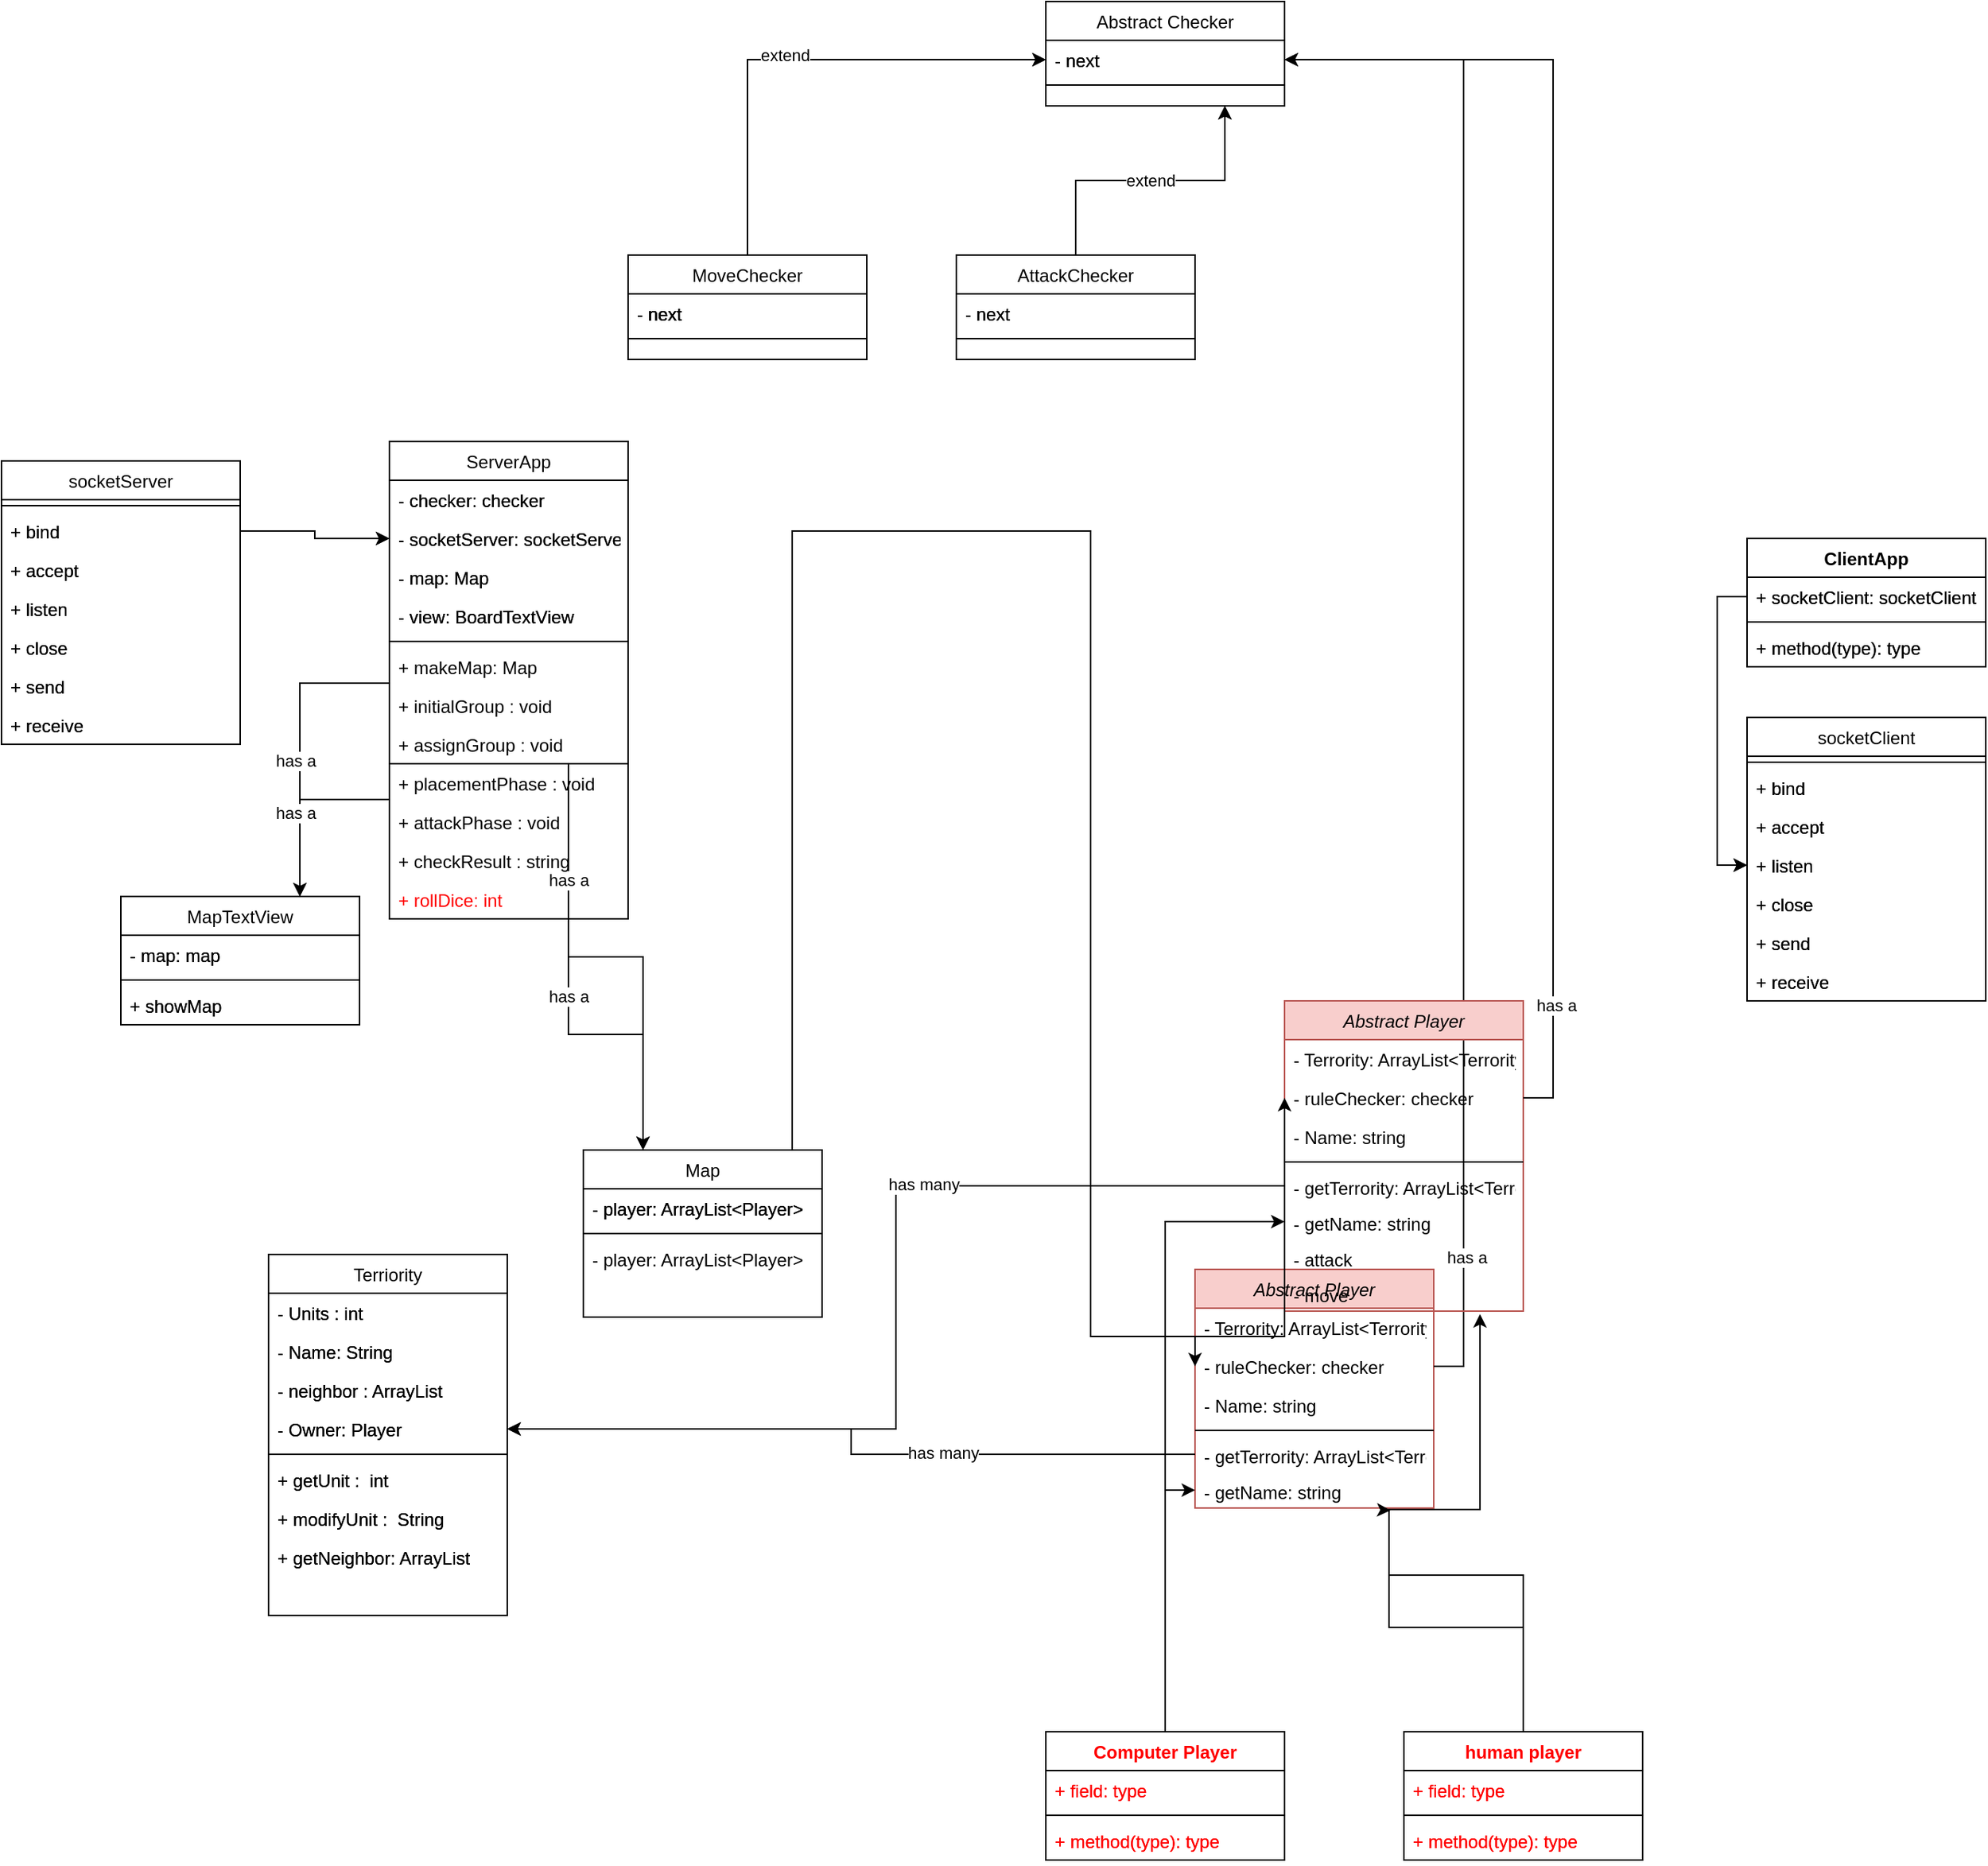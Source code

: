 <mxfile version="16.5.1" type="device"><diagram id="C5RBs43oDa-KdzZeNtuy" name="Page-1"><mxGraphModel dx="946" dy="1763" grid="1" gridSize="10" guides="1" tooltips="1" connect="1" arrows="1" fold="1" page="1" pageScale="1" pageWidth="827" pageHeight="1169" math="0" shadow="0"><root><mxCell id="WIyWlLk6GJQsqaUBKTNV-0"/><mxCell id="WIyWlLk6GJQsqaUBKTNV-1" parent="WIyWlLk6GJQsqaUBKTNV-0"/><mxCell id="zkfFHV4jXpPFQw0GAbJ--0" value="Abstract Player" style="swimlane;fontStyle=2;align=center;verticalAlign=top;childLayout=stackLayout;horizontal=1;startSize=26;horizontalStack=0;resizeParent=1;resizeLast=0;collapsible=1;marginBottom=0;rounded=0;shadow=0;strokeWidth=1;fillColor=#f8cecc;strokeColor=#b85450;" parent="WIyWlLk6GJQsqaUBKTNV-1" vertex="1"><mxGeometry x="850" y="660" width="160" height="160" as="geometry"><mxRectangle x="230" y="140" width="160" height="26" as="alternateBounds"/></mxGeometry></mxCell><mxCell id="7oNWoE2iPdl8zDr7BKCu-17" value="- Terrority: ArrayList&lt;Terrority&gt;" style="text;align=left;verticalAlign=top;spacingLeft=4;spacingRight=4;overflow=hidden;rotatable=0;points=[[0,0.5],[1,0.5]];portConstraint=eastwest;rounded=0;shadow=0;html=0;" parent="zkfFHV4jXpPFQw0GAbJ--0" vertex="1"><mxGeometry y="26" width="160" height="26" as="geometry"/></mxCell><mxCell id="7oNWoE2iPdl8zDr7BKCu-26" value="- ruleChecker: checker" style="text;align=left;verticalAlign=top;spacingLeft=4;spacingRight=4;overflow=hidden;rotatable=0;points=[[0,0.5],[1,0.5]];portConstraint=eastwest;rounded=0;shadow=0;html=0;" parent="zkfFHV4jXpPFQw0GAbJ--0" vertex="1"><mxGeometry y="52" width="160" height="26" as="geometry"/></mxCell><mxCell id="7oNWoE2iPdl8zDr7BKCu-19" value="- Name: string" style="text;align=left;verticalAlign=top;spacingLeft=4;spacingRight=4;overflow=hidden;rotatable=0;points=[[0,0.5],[1,0.5]];portConstraint=eastwest;rounded=0;shadow=0;html=0;" parent="zkfFHV4jXpPFQw0GAbJ--0" vertex="1"><mxGeometry y="78" width="160" height="26" as="geometry"/></mxCell><mxCell id="zkfFHV4jXpPFQw0GAbJ--4" value="" style="line;html=1;strokeWidth=1;align=left;verticalAlign=middle;spacingTop=-1;spacingLeft=3;spacingRight=3;rotatable=0;labelPosition=right;points=[];portConstraint=eastwest;" parent="zkfFHV4jXpPFQw0GAbJ--0" vertex="1"><mxGeometry y="104" width="160" height="8" as="geometry"/></mxCell><mxCell id="7oNWoE2iPdl8zDr7BKCu-18" value="- getTerrority: ArrayList&lt;Terrority&gt;" style="text;align=left;verticalAlign=top;spacingLeft=4;spacingRight=4;overflow=hidden;rotatable=0;points=[[0,0.5],[1,0.5]];portConstraint=eastwest;rounded=0;shadow=0;html=0;" parent="zkfFHV4jXpPFQw0GAbJ--0" vertex="1"><mxGeometry y="112" width="160" height="24" as="geometry"/></mxCell><mxCell id="7oNWoE2iPdl8zDr7BKCu-20" value="- getName: string" style="text;align=left;verticalAlign=top;spacingLeft=4;spacingRight=4;overflow=hidden;rotatable=0;points=[[0,0.5],[1,0.5]];portConstraint=eastwest;rounded=0;shadow=0;html=0;" parent="zkfFHV4jXpPFQw0GAbJ--0" vertex="1"><mxGeometry y="136" width="160" height="24" as="geometry"/></mxCell><mxCell id="zkfFHV4jXpPFQw0GAbJ--6" value="socketServer" style="swimlane;fontStyle=0;align=center;verticalAlign=top;childLayout=stackLayout;horizontal=1;startSize=26;horizontalStack=0;resizeParent=1;resizeLast=0;collapsible=1;marginBottom=0;rounded=0;shadow=0;strokeWidth=1;" parent="WIyWlLk6GJQsqaUBKTNV-1" vertex="1"><mxGeometry x="50" y="118" width="160" height="190" as="geometry"><mxRectangle x="130" y="380" width="160" height="26" as="alternateBounds"/></mxGeometry></mxCell><mxCell id="zkfFHV4jXpPFQw0GAbJ--9" value="" style="line;html=1;strokeWidth=1;align=left;verticalAlign=middle;spacingTop=-1;spacingLeft=3;spacingRight=3;rotatable=0;labelPosition=right;points=[];portConstraint=eastwest;" parent="zkfFHV4jXpPFQw0GAbJ--6" vertex="1"><mxGeometry y="26" width="160" height="8" as="geometry"/></mxCell><mxCell id="7oNWoE2iPdl8zDr7BKCu-49" value="+ bind" style="text;align=left;verticalAlign=top;spacingLeft=4;spacingRight=4;overflow=hidden;rotatable=0;points=[[0,0.5],[1,0.5]];portConstraint=eastwest;rounded=0;shadow=0;html=0;" parent="zkfFHV4jXpPFQw0GAbJ--6" vertex="1"><mxGeometry y="34" width="160" height="26" as="geometry"/></mxCell><mxCell id="7oNWoE2iPdl8zDr7BKCu-50" value="+ accept" style="text;align=left;verticalAlign=top;spacingLeft=4;spacingRight=4;overflow=hidden;rotatable=0;points=[[0,0.5],[1,0.5]];portConstraint=eastwest;rounded=0;shadow=0;html=0;" parent="zkfFHV4jXpPFQw0GAbJ--6" vertex="1"><mxGeometry y="60" width="160" height="26" as="geometry"/></mxCell><mxCell id="7oNWoE2iPdl8zDr7BKCu-51" value="+ listen" style="text;align=left;verticalAlign=top;spacingLeft=4;spacingRight=4;overflow=hidden;rotatable=0;points=[[0,0.5],[1,0.5]];portConstraint=eastwest;rounded=0;shadow=0;html=0;" parent="zkfFHV4jXpPFQw0GAbJ--6" vertex="1"><mxGeometry y="86" width="160" height="26" as="geometry"/></mxCell><mxCell id="7oNWoE2iPdl8zDr7BKCu-52" value="+ close" style="text;align=left;verticalAlign=top;spacingLeft=4;spacingRight=4;overflow=hidden;rotatable=0;points=[[0,0.5],[1,0.5]];portConstraint=eastwest;rounded=0;shadow=0;html=0;" parent="zkfFHV4jXpPFQw0GAbJ--6" vertex="1"><mxGeometry y="112" width="160" height="26" as="geometry"/></mxCell><mxCell id="7oNWoE2iPdl8zDr7BKCu-53" value="+ send" style="text;align=left;verticalAlign=top;spacingLeft=4;spacingRight=4;overflow=hidden;rotatable=0;points=[[0,0.5],[1,0.5]];portConstraint=eastwest;rounded=0;shadow=0;html=0;" parent="zkfFHV4jXpPFQw0GAbJ--6" vertex="1"><mxGeometry y="138" width="160" height="26" as="geometry"/></mxCell><mxCell id="7oNWoE2iPdl8zDr7BKCu-54" value="+ receive" style="text;align=left;verticalAlign=top;spacingLeft=4;spacingRight=4;overflow=hidden;rotatable=0;points=[[0,0.5],[1,0.5]];portConstraint=eastwest;rounded=0;shadow=0;html=0;" parent="zkfFHV4jXpPFQw0GAbJ--6" vertex="1"><mxGeometry y="164" width="160" height="26" as="geometry"/></mxCell><mxCell id="7oNWoE2iPdl8zDr7BKCu-72" style="edgeStyle=orthogonalEdgeStyle;rounded=0;orthogonalLoop=1;jettySize=auto;html=1;exitX=0.75;exitY=1;exitDx=0;exitDy=0;entryX=0.25;entryY=0;entryDx=0;entryDy=0;" parent="WIyWlLk6GJQsqaUBKTNV-1" source="zkfFHV4jXpPFQw0GAbJ--17" target="MY-JdV1De5mLY5fmJLxT-12" edge="1"><mxGeometry relative="1" as="geometry"/></mxCell><mxCell id="7oNWoE2iPdl8zDr7BKCu-80" value="has a" style="edgeLabel;html=1;align=center;verticalAlign=middle;resizable=0;points=[];" parent="7oNWoE2iPdl8zDr7BKCu-72" vertex="1" connectable="0"><mxGeometry x="-0.502" relative="1" as="geometry"><mxPoint y="1" as="offset"/></mxGeometry></mxCell><mxCell id="7oNWoE2iPdl8zDr7BKCu-83" style="edgeStyle=orthogonalEdgeStyle;rounded=0;orthogonalLoop=1;jettySize=auto;html=1;exitX=0;exitY=0.75;exitDx=0;exitDy=0;entryX=0.75;entryY=0;entryDx=0;entryDy=0;" parent="WIyWlLk6GJQsqaUBKTNV-1" source="zkfFHV4jXpPFQw0GAbJ--17" target="MY-JdV1De5mLY5fmJLxT-28" edge="1"><mxGeometry relative="1" as="geometry"/></mxCell><mxCell id="7oNWoE2iPdl8zDr7BKCu-84" value="has a" style="edgeLabel;html=1;align=center;verticalAlign=middle;resizable=0;points=[];" parent="7oNWoE2iPdl8zDr7BKCu-83" vertex="1" connectable="0"><mxGeometry x="0.105" y="-3" relative="1" as="geometry"><mxPoint as="offset"/></mxGeometry></mxCell><mxCell id="zkfFHV4jXpPFQw0GAbJ--17" value="ServerApp" style="swimlane;fontStyle=0;align=center;verticalAlign=top;childLayout=stackLayout;horizontal=1;startSize=26;horizontalStack=0;resizeParent=1;resizeLast=0;collapsible=1;marginBottom=0;rounded=0;shadow=0;strokeWidth=1;" parent="WIyWlLk6GJQsqaUBKTNV-1" vertex="1"><mxGeometry x="310" y="105" width="160" height="216" as="geometry"><mxRectangle x="550" y="140" width="160" height="26" as="alternateBounds"/></mxGeometry></mxCell><mxCell id="7oNWoE2iPdl8zDr7BKCu-21" value="- checker: checker" style="text;align=left;verticalAlign=top;spacingLeft=4;spacingRight=4;overflow=hidden;rotatable=0;points=[[0,0.5],[1,0.5]];portConstraint=eastwest;rounded=0;shadow=0;html=0;" parent="zkfFHV4jXpPFQw0GAbJ--17" vertex="1"><mxGeometry y="26" width="160" height="26" as="geometry"/></mxCell><mxCell id="7oNWoE2iPdl8zDr7BKCu-68" value="- socketServer: socketServer" style="text;align=left;verticalAlign=top;spacingLeft=4;spacingRight=4;overflow=hidden;rotatable=0;points=[[0,0.5],[1,0.5]];portConstraint=eastwest;rounded=0;shadow=0;html=0;" parent="zkfFHV4jXpPFQw0GAbJ--17" vertex="1"><mxGeometry y="52" width="160" height="26" as="geometry"/></mxCell><mxCell id="7oNWoE2iPdl8zDr7BKCu-82" value="- map: Map" style="text;align=left;verticalAlign=top;spacingLeft=4;spacingRight=4;overflow=hidden;rotatable=0;points=[[0,0.5],[1,0.5]];portConstraint=eastwest;rounded=0;shadow=0;html=0;" parent="zkfFHV4jXpPFQw0GAbJ--17" vertex="1"><mxGeometry y="78" width="160" height="26" as="geometry"/></mxCell><mxCell id="7oNWoE2iPdl8zDr7BKCu-55" value="- view: BoardTextView" style="text;align=left;verticalAlign=top;spacingLeft=4;spacingRight=4;overflow=hidden;rotatable=0;points=[[0,0.5],[1,0.5]];portConstraint=eastwest;rounded=0;shadow=0;html=0;" parent="zkfFHV4jXpPFQw0GAbJ--17" vertex="1"><mxGeometry y="104" width="160" height="26" as="geometry"/></mxCell><mxCell id="zkfFHV4jXpPFQw0GAbJ--23" value="" style="line;html=1;strokeWidth=1;align=left;verticalAlign=middle;spacingTop=-1;spacingLeft=3;spacingRight=3;rotatable=0;labelPosition=right;points=[];portConstraint=eastwest;" parent="zkfFHV4jXpPFQw0GAbJ--17" vertex="1"><mxGeometry y="130" width="160" height="8" as="geometry"/></mxCell><mxCell id="MY-JdV1De5mLY5fmJLxT-3" value="Terriority" style="swimlane;fontStyle=0;align=center;verticalAlign=top;childLayout=stackLayout;horizontal=1;startSize=26;horizontalStack=0;resizeParent=1;resizeLast=0;collapsible=1;marginBottom=0;rounded=0;shadow=0;strokeWidth=1;" parent="WIyWlLk6GJQsqaUBKTNV-1" vertex="1"><mxGeometry x="229" y="650" width="160" height="242" as="geometry"><mxRectangle x="130" y="380" width="160" height="26" as="alternateBounds"/></mxGeometry></mxCell><mxCell id="MY-JdV1De5mLY5fmJLxT-4" value="- Units : int" style="text;align=left;verticalAlign=top;spacingLeft=4;spacingRight=4;overflow=hidden;rotatable=0;points=[[0,0.5],[1,0.5]];portConstraint=eastwest;" parent="MY-JdV1De5mLY5fmJLxT-3" vertex="1"><mxGeometry y="26" width="160" height="26" as="geometry"/></mxCell><mxCell id="7oNWoE2iPdl8zDr7BKCu-13" value="- Name: String" style="text;align=left;verticalAlign=top;spacingLeft=4;spacingRight=4;overflow=hidden;rotatable=0;points=[[0,0.5],[1,0.5]];portConstraint=eastwest;rounded=0;shadow=0;html=0;" parent="MY-JdV1De5mLY5fmJLxT-3" vertex="1"><mxGeometry y="52" width="160" height="26" as="geometry"/></mxCell><mxCell id="7oNWoE2iPdl8zDr7BKCu-8" value="- neighbor : ArrayList" style="text;align=left;verticalAlign=top;spacingLeft=4;spacingRight=4;overflow=hidden;rotatable=0;points=[[0,0.5],[1,0.5]];portConstraint=eastwest;rounded=0;shadow=0;html=0;" parent="MY-JdV1De5mLY5fmJLxT-3" vertex="1"><mxGeometry y="78" width="160" height="26" as="geometry"/></mxCell><mxCell id="MY-JdV1De5mLY5fmJLxT-5" value="- Owner: Player" style="text;align=left;verticalAlign=top;spacingLeft=4;spacingRight=4;overflow=hidden;rotatable=0;points=[[0,0.5],[1,0.5]];portConstraint=eastwest;rounded=0;shadow=0;html=0;" parent="MY-JdV1De5mLY5fmJLxT-3" vertex="1"><mxGeometry y="104" width="160" height="26" as="geometry"/></mxCell><mxCell id="MY-JdV1De5mLY5fmJLxT-6" value="" style="line;html=1;strokeWidth=1;align=left;verticalAlign=middle;spacingTop=-1;spacingLeft=3;spacingRight=3;rotatable=0;labelPosition=right;points=[];portConstraint=eastwest;" parent="MY-JdV1De5mLY5fmJLxT-3" vertex="1"><mxGeometry y="130" width="160" height="8" as="geometry"/></mxCell><mxCell id="7oNWoE2iPdl8zDr7BKCu-1" value="+ getUnit :  int" style="text;align=left;verticalAlign=top;spacingLeft=4;spacingRight=4;overflow=hidden;rotatable=0;points=[[0,0.5],[1,0.5]];portConstraint=eastwest;rounded=0;shadow=0;html=0;" parent="MY-JdV1De5mLY5fmJLxT-3" vertex="1"><mxGeometry y="138" width="160" height="26" as="geometry"/></mxCell><mxCell id="7oNWoE2iPdl8zDr7BKCu-2" value="+ modifyUnit :  String" style="text;align=left;verticalAlign=top;spacingLeft=4;spacingRight=4;overflow=hidden;rotatable=0;points=[[0,0.5],[1,0.5]];portConstraint=eastwest;rounded=0;shadow=0;html=0;" parent="MY-JdV1De5mLY5fmJLxT-3" vertex="1"><mxGeometry y="164" width="160" height="26" as="geometry"/></mxCell><mxCell id="7oNWoE2iPdl8zDr7BKCu-10" value="+ getNeighbor: ArrayList" style="text;align=left;verticalAlign=top;spacingLeft=4;spacingRight=4;overflow=hidden;rotatable=0;points=[[0,0.5],[1,0.5]];portConstraint=eastwest;rounded=0;shadow=0;html=0;" parent="MY-JdV1De5mLY5fmJLxT-3" vertex="1"><mxGeometry y="190" width="160" height="26" as="geometry"/></mxCell><mxCell id="7oNWoE2iPdl8zDr7BKCu-73" style="edgeStyle=orthogonalEdgeStyle;rounded=0;orthogonalLoop=1;jettySize=auto;html=1;exitX=0.75;exitY=0;exitDx=0;exitDy=0;entryX=0;entryY=0.5;entryDx=0;entryDy=0;" parent="WIyWlLk6GJQsqaUBKTNV-1" source="MY-JdV1De5mLY5fmJLxT-12" target="7oNWoE2iPdl8zDr7BKCu-26" edge="1"><mxGeometry relative="1" as="geometry"><Array as="points"><mxPoint x="580" y="580"/><mxPoint x="580" y="165"/><mxPoint x="780" y="165"/><mxPoint x="780" y="705"/></Array></mxGeometry></mxCell><mxCell id="MY-JdV1De5mLY5fmJLxT-12" value="Map" style="swimlane;fontStyle=0;align=center;verticalAlign=top;childLayout=stackLayout;horizontal=1;startSize=26;horizontalStack=0;resizeParent=1;resizeLast=0;collapsible=1;marginBottom=0;rounded=0;shadow=0;strokeWidth=1;" parent="WIyWlLk6GJQsqaUBKTNV-1" vertex="1"><mxGeometry x="440" y="580" width="160" height="112" as="geometry"><mxRectangle x="340" y="380" width="170" height="26" as="alternateBounds"/></mxGeometry></mxCell><mxCell id="7oNWoE2iPdl8zDr7BKCu-69" value="- player: ArrayList&lt;Player&gt;" style="text;align=left;verticalAlign=top;spacingLeft=4;spacingRight=4;overflow=hidden;rotatable=0;points=[[0,0.5],[1,0.5]];portConstraint=eastwest;rounded=0;shadow=0;html=0;" parent="MY-JdV1De5mLY5fmJLxT-12" vertex="1"><mxGeometry y="26" width="160" height="26" as="geometry"/></mxCell><mxCell id="MY-JdV1De5mLY5fmJLxT-14" value="" style="line;html=1;strokeWidth=1;align=left;verticalAlign=middle;spacingTop=-1;spacingLeft=3;spacingRight=3;rotatable=0;labelPosition=right;points=[];portConstraint=eastwest;" parent="MY-JdV1De5mLY5fmJLxT-12" vertex="1"><mxGeometry y="52" width="160" height="8" as="geometry"/></mxCell><mxCell id="7oNWoE2iPdl8zDr7BKCu-79" value="- player: ArrayList&lt;Player&gt;" style="text;align=left;verticalAlign=top;spacingLeft=4;spacingRight=4;overflow=hidden;rotatable=0;points=[[0,0.5],[1,0.5]];portConstraint=eastwest;rounded=0;shadow=0;html=0;" parent="MY-JdV1De5mLY5fmJLxT-12" vertex="1"><mxGeometry y="60" width="160" height="26" as="geometry"/></mxCell><mxCell id="MY-JdV1De5mLY5fmJLxT-28" value="MapTextView" style="swimlane;fontStyle=0;align=center;verticalAlign=top;childLayout=stackLayout;horizontal=1;startSize=26;horizontalStack=0;resizeParent=1;resizeLast=0;collapsible=1;marginBottom=0;rounded=0;shadow=0;strokeWidth=1;" parent="WIyWlLk6GJQsqaUBKTNV-1" vertex="1"><mxGeometry x="130" y="410" width="160" height="86" as="geometry"><mxRectangle x="340" y="380" width="170" height="26" as="alternateBounds"/></mxGeometry></mxCell><mxCell id="7oNWoE2iPdl8zDr7BKCu-78" value="- map: map" style="text;align=left;verticalAlign=top;spacingLeft=4;spacingRight=4;overflow=hidden;rotatable=0;points=[[0,0.5],[1,0.5]];portConstraint=eastwest;rounded=0;shadow=0;html=0;" parent="MY-JdV1De5mLY5fmJLxT-28" vertex="1"><mxGeometry y="26" width="160" height="26" as="geometry"/></mxCell><mxCell id="MY-JdV1De5mLY5fmJLxT-30" value="" style="line;html=1;strokeWidth=1;align=left;verticalAlign=middle;spacingTop=-1;spacingLeft=3;spacingRight=3;rotatable=0;labelPosition=right;points=[];portConstraint=eastwest;" parent="MY-JdV1De5mLY5fmJLxT-28" vertex="1"><mxGeometry y="52" width="160" height="8" as="geometry"/></mxCell><mxCell id="7oNWoE2iPdl8zDr7BKCu-85" value="+ showMap" style="text;align=left;verticalAlign=top;spacingLeft=4;spacingRight=4;overflow=hidden;rotatable=0;points=[[0,0.5],[1,0.5]];portConstraint=eastwest;rounded=0;shadow=0;html=0;" parent="MY-JdV1De5mLY5fmJLxT-28" vertex="1"><mxGeometry y="60" width="160" height="26" as="geometry"/></mxCell><mxCell id="7oNWoE2iPdl8zDr7BKCu-43" style="edgeStyle=orthogonalEdgeStyle;rounded=0;orthogonalLoop=1;jettySize=auto;html=1;exitX=0.5;exitY=0;exitDx=0;exitDy=0;entryX=0;entryY=0.5;entryDx=0;entryDy=0;" parent="WIyWlLk6GJQsqaUBKTNV-1" source="7oNWoE2iPdl8zDr7BKCu-22" target="7oNWoE2iPdl8zDr7BKCu-42" edge="1"><mxGeometry relative="1" as="geometry"/></mxCell><mxCell id="7oNWoE2iPdl8zDr7BKCu-44" value="extend" style="edgeLabel;html=1;align=center;verticalAlign=middle;resizable=0;points=[];" parent="7oNWoE2iPdl8zDr7BKCu-43" vertex="1" connectable="0"><mxGeometry x="-0.06" y="3" relative="1" as="geometry"><mxPoint as="offset"/></mxGeometry></mxCell><mxCell id="7oNWoE2iPdl8zDr7BKCu-22" value="MoveChecker" style="swimlane;fontStyle=0;align=center;verticalAlign=top;childLayout=stackLayout;horizontal=1;startSize=26;horizontalStack=0;resizeParent=1;resizeLast=0;collapsible=1;marginBottom=0;rounded=0;shadow=0;strokeWidth=1;" parent="WIyWlLk6GJQsqaUBKTNV-1" vertex="1"><mxGeometry x="470" y="-20" width="160" height="70" as="geometry"><mxRectangle x="340" y="380" width="170" height="26" as="alternateBounds"/></mxGeometry></mxCell><mxCell id="7oNWoE2iPdl8zDr7BKCu-31" value="- next" style="text;align=left;verticalAlign=top;spacingLeft=4;spacingRight=4;overflow=hidden;rotatable=0;points=[[0,0.5],[1,0.5]];portConstraint=eastwest;rounded=0;shadow=0;html=0;" parent="7oNWoE2iPdl8zDr7BKCu-22" vertex="1"><mxGeometry y="26" width="160" height="26" as="geometry"/></mxCell><mxCell id="7oNWoE2iPdl8zDr7BKCu-23" value="" style="line;html=1;strokeWidth=1;align=left;verticalAlign=middle;spacingTop=-1;spacingLeft=3;spacingRight=3;rotatable=0;labelPosition=right;points=[];portConstraint=eastwest;" parent="7oNWoE2iPdl8zDr7BKCu-22" vertex="1"><mxGeometry y="52" width="160" height="8" as="geometry"/></mxCell><mxCell id="7oNWoE2iPdl8zDr7BKCu-45" value="extend" style="edgeStyle=orthogonalEdgeStyle;rounded=0;orthogonalLoop=1;jettySize=auto;html=1;exitX=0.5;exitY=0;exitDx=0;exitDy=0;entryX=0.75;entryY=1;entryDx=0;entryDy=0;" parent="WIyWlLk6GJQsqaUBKTNV-1" source="7oNWoE2iPdl8zDr7BKCu-27" target="7oNWoE2iPdl8zDr7BKCu-38" edge="1"><mxGeometry relative="1" as="geometry"/></mxCell><mxCell id="7oNWoE2iPdl8zDr7BKCu-27" value="AttackChecker" style="swimlane;fontStyle=0;align=center;verticalAlign=top;childLayout=stackLayout;horizontal=1;startSize=26;horizontalStack=0;resizeParent=1;resizeLast=0;collapsible=1;marginBottom=0;rounded=0;shadow=0;strokeWidth=1;" parent="WIyWlLk6GJQsqaUBKTNV-1" vertex="1"><mxGeometry x="690" y="-20" width="160" height="70" as="geometry"><mxRectangle x="340" y="380" width="170" height="26" as="alternateBounds"/></mxGeometry></mxCell><mxCell id="7oNWoE2iPdl8zDr7BKCu-32" value="- next" style="text;align=left;verticalAlign=top;spacingLeft=4;spacingRight=4;overflow=hidden;rotatable=0;points=[[0,0.5],[1,0.5]];portConstraint=eastwest;rounded=0;shadow=0;html=0;" parent="7oNWoE2iPdl8zDr7BKCu-27" vertex="1"><mxGeometry y="26" width="160" height="26" as="geometry"/></mxCell><mxCell id="7oNWoE2iPdl8zDr7BKCu-28" value="" style="line;html=1;strokeWidth=1;align=left;verticalAlign=middle;spacingTop=-1;spacingLeft=3;spacingRight=3;rotatable=0;labelPosition=right;points=[];portConstraint=eastwest;" parent="7oNWoE2iPdl8zDr7BKCu-27" vertex="1"><mxGeometry y="52" width="160" height="8" as="geometry"/></mxCell><mxCell id="7oNWoE2iPdl8zDr7BKCu-33" style="edgeStyle=orthogonalEdgeStyle;rounded=0;orthogonalLoop=1;jettySize=auto;html=1;exitX=1;exitY=0.5;exitDx=0;exitDy=0;entryX=1;entryY=0.5;entryDx=0;entryDy=0;" parent="WIyWlLk6GJQsqaUBKTNV-1" source="7oNWoE2iPdl8zDr7BKCu-26" target="7oNWoE2iPdl8zDr7BKCu-42" edge="1"><mxGeometry relative="1" as="geometry"><mxPoint x="980" y="-160" as="targetPoint"/></mxGeometry></mxCell><mxCell id="7oNWoE2iPdl8zDr7BKCu-46" value="has a" style="edgeLabel;html=1;align=center;verticalAlign=middle;resizable=0;points=[];" parent="7oNWoE2iPdl8zDr7BKCu-33" vertex="1" connectable="0"><mxGeometry x="-0.817" y="-2" relative="1" as="geometry"><mxPoint as="offset"/></mxGeometry></mxCell><mxCell id="7oNWoE2iPdl8zDr7BKCu-38" value="Abstract Checker" style="swimlane;fontStyle=0;align=center;verticalAlign=top;childLayout=stackLayout;horizontal=1;startSize=26;horizontalStack=0;resizeParent=1;resizeLast=0;collapsible=1;marginBottom=0;rounded=0;shadow=0;strokeWidth=1;" parent="WIyWlLk6GJQsqaUBKTNV-1" vertex="1"><mxGeometry x="750" y="-190" width="160" height="70" as="geometry"><mxRectangle x="340" y="380" width="170" height="26" as="alternateBounds"/></mxGeometry></mxCell><mxCell id="7oNWoE2iPdl8zDr7BKCu-42" value="- next" style="text;align=left;verticalAlign=top;spacingLeft=4;spacingRight=4;overflow=hidden;rotatable=0;points=[[0,0.5],[1,0.5]];portConstraint=eastwest;rounded=0;shadow=0;html=0;" parent="7oNWoE2iPdl8zDr7BKCu-38" vertex="1"><mxGeometry y="26" width="160" height="26" as="geometry"/></mxCell><mxCell id="7oNWoE2iPdl8zDr7BKCu-39" value="" style="line;html=1;strokeWidth=1;align=left;verticalAlign=middle;spacingTop=-1;spacingLeft=3;spacingRight=3;rotatable=0;labelPosition=right;points=[];portConstraint=eastwest;" parent="7oNWoE2iPdl8zDr7BKCu-38" vertex="1"><mxGeometry y="52" width="160" height="8" as="geometry"/></mxCell><mxCell id="7oNWoE2iPdl8zDr7BKCu-41" value="- next" style="text;align=left;verticalAlign=top;spacingLeft=4;spacingRight=4;overflow=hidden;rotatable=0;points=[[0,0.5],[1,0.5]];portConstraint=eastwest;rounded=0;shadow=0;html=0;" parent="WIyWlLk6GJQsqaUBKTNV-1" vertex="1"><mxGeometry x="470" y="6" width="160" height="26" as="geometry"/></mxCell><mxCell id="7oNWoE2iPdl8zDr7BKCu-56" value="socketClient" style="swimlane;fontStyle=0;align=center;verticalAlign=top;childLayout=stackLayout;horizontal=1;startSize=26;horizontalStack=0;resizeParent=1;resizeLast=0;collapsible=1;marginBottom=0;rounded=0;shadow=0;strokeWidth=1;" parent="WIyWlLk6GJQsqaUBKTNV-1" vertex="1"><mxGeometry x="1220" y="290" width="160" height="190" as="geometry"><mxRectangle x="130" y="380" width="160" height="26" as="alternateBounds"/></mxGeometry></mxCell><mxCell id="7oNWoE2iPdl8zDr7BKCu-57" value="" style="line;html=1;strokeWidth=1;align=left;verticalAlign=middle;spacingTop=-1;spacingLeft=3;spacingRight=3;rotatable=0;labelPosition=right;points=[];portConstraint=eastwest;" parent="7oNWoE2iPdl8zDr7BKCu-56" vertex="1"><mxGeometry y="26" width="160" height="8" as="geometry"/></mxCell><mxCell id="7oNWoE2iPdl8zDr7BKCu-58" value="+ bind" style="text;align=left;verticalAlign=top;spacingLeft=4;spacingRight=4;overflow=hidden;rotatable=0;points=[[0,0.5],[1,0.5]];portConstraint=eastwest;rounded=0;shadow=0;html=0;" parent="7oNWoE2iPdl8zDr7BKCu-56" vertex="1"><mxGeometry y="34" width="160" height="26" as="geometry"/></mxCell><mxCell id="7oNWoE2iPdl8zDr7BKCu-59" value="+ accept" style="text;align=left;verticalAlign=top;spacingLeft=4;spacingRight=4;overflow=hidden;rotatable=0;points=[[0,0.5],[1,0.5]];portConstraint=eastwest;rounded=0;shadow=0;html=0;" parent="7oNWoE2iPdl8zDr7BKCu-56" vertex="1"><mxGeometry y="60" width="160" height="26" as="geometry"/></mxCell><mxCell id="7oNWoE2iPdl8zDr7BKCu-60" value="+ listen" style="text;align=left;verticalAlign=top;spacingLeft=4;spacingRight=4;overflow=hidden;rotatable=0;points=[[0,0.5],[1,0.5]];portConstraint=eastwest;rounded=0;shadow=0;html=0;" parent="7oNWoE2iPdl8zDr7BKCu-56" vertex="1"><mxGeometry y="86" width="160" height="26" as="geometry"/></mxCell><mxCell id="7oNWoE2iPdl8zDr7BKCu-61" value="+ close" style="text;align=left;verticalAlign=top;spacingLeft=4;spacingRight=4;overflow=hidden;rotatable=0;points=[[0,0.5],[1,0.5]];portConstraint=eastwest;rounded=0;shadow=0;html=0;" parent="7oNWoE2iPdl8zDr7BKCu-56" vertex="1"><mxGeometry y="112" width="160" height="26" as="geometry"/></mxCell><mxCell id="7oNWoE2iPdl8zDr7BKCu-62" value="+ send" style="text;align=left;verticalAlign=top;spacingLeft=4;spacingRight=4;overflow=hidden;rotatable=0;points=[[0,0.5],[1,0.5]];portConstraint=eastwest;rounded=0;shadow=0;html=0;" parent="7oNWoE2iPdl8zDr7BKCu-56" vertex="1"><mxGeometry y="138" width="160" height="26" as="geometry"/></mxCell><mxCell id="7oNWoE2iPdl8zDr7BKCu-63" value="+ receive" style="text;align=left;verticalAlign=top;spacingLeft=4;spacingRight=4;overflow=hidden;rotatable=0;points=[[0,0.5],[1,0.5]];portConstraint=eastwest;rounded=0;shadow=0;html=0;" parent="7oNWoE2iPdl8zDr7BKCu-56" vertex="1"><mxGeometry y="164" width="160" height="26" as="geometry"/></mxCell><mxCell id="7oNWoE2iPdl8zDr7BKCu-64" value="ClientApp" style="swimlane;fontStyle=1;align=center;verticalAlign=top;childLayout=stackLayout;horizontal=1;startSize=26;horizontalStack=0;resizeParent=1;resizeParentMax=0;resizeLast=0;collapsible=1;marginBottom=0;" parent="WIyWlLk6GJQsqaUBKTNV-1" vertex="1"><mxGeometry x="1220" y="170" width="160" height="86" as="geometry"/></mxCell><mxCell id="7oNWoE2iPdl8zDr7BKCu-65" value="+ socketClient: socketClient" style="text;strokeColor=none;fillColor=none;align=left;verticalAlign=top;spacingLeft=4;spacingRight=4;overflow=hidden;rotatable=0;points=[[0,0.5],[1,0.5]];portConstraint=eastwest;" parent="7oNWoE2iPdl8zDr7BKCu-64" vertex="1"><mxGeometry y="26" width="160" height="26" as="geometry"/></mxCell><mxCell id="7oNWoE2iPdl8zDr7BKCu-66" value="" style="line;strokeWidth=1;fillColor=none;align=left;verticalAlign=middle;spacingTop=-1;spacingLeft=3;spacingRight=3;rotatable=0;labelPosition=right;points=[];portConstraint=eastwest;" parent="7oNWoE2iPdl8zDr7BKCu-64" vertex="1"><mxGeometry y="52" width="160" height="8" as="geometry"/></mxCell><mxCell id="7oNWoE2iPdl8zDr7BKCu-67" value="+ method(type): type" style="text;strokeColor=none;fillColor=none;align=left;verticalAlign=top;spacingLeft=4;spacingRight=4;overflow=hidden;rotatable=0;points=[[0,0.5],[1,0.5]];portConstraint=eastwest;" parent="7oNWoE2iPdl8zDr7BKCu-64" vertex="1"><mxGeometry y="60" width="160" height="26" as="geometry"/></mxCell><mxCell id="7oNWoE2iPdl8zDr7BKCu-76" style="edgeStyle=orthogonalEdgeStyle;rounded=0;orthogonalLoop=1;jettySize=auto;html=1;exitX=0;exitY=0.5;exitDx=0;exitDy=0;entryX=0;entryY=0.5;entryDx=0;entryDy=0;" parent="WIyWlLk6GJQsqaUBKTNV-1" source="7oNWoE2iPdl8zDr7BKCu-65" target="7oNWoE2iPdl8zDr7BKCu-60" edge="1"><mxGeometry relative="1" as="geometry"/></mxCell><mxCell id="7oNWoE2iPdl8zDr7BKCu-77" style="edgeStyle=orthogonalEdgeStyle;rounded=0;orthogonalLoop=1;jettySize=auto;html=1;exitX=1;exitY=0.5;exitDx=0;exitDy=0;entryX=0;entryY=0.5;entryDx=0;entryDy=0;" parent="WIyWlLk6GJQsqaUBKTNV-1" source="7oNWoE2iPdl8zDr7BKCu-49" target="7oNWoE2iPdl8zDr7BKCu-68" edge="1"><mxGeometry relative="1" as="geometry"/></mxCell><mxCell id="7oNWoE2iPdl8zDr7BKCu-88" style="edgeStyle=orthogonalEdgeStyle;rounded=0;orthogonalLoop=1;jettySize=auto;html=1;exitX=0;exitY=0.5;exitDx=0;exitDy=0;entryX=1;entryY=0.5;entryDx=0;entryDy=0;" parent="WIyWlLk6GJQsqaUBKTNV-1" source="7oNWoE2iPdl8zDr7BKCu-18" target="MY-JdV1De5mLY5fmJLxT-5" edge="1"><mxGeometry relative="1" as="geometry"/></mxCell><mxCell id="7oNWoE2iPdl8zDr7BKCu-89" value="has many" style="edgeLabel;html=1;align=center;verticalAlign=middle;resizable=0;points=[];" parent="7oNWoE2iPdl8zDr7BKCu-88" vertex="1" connectable="0"><mxGeometry x="-0.288" y="-1" relative="1" as="geometry"><mxPoint x="1" as="offset"/></mxGeometry></mxCell><mxCell id="7oNWoE2iPdl8zDr7BKCu-92" style="edgeStyle=orthogonalEdgeStyle;rounded=0;orthogonalLoop=1;jettySize=auto;html=1;exitX=0.5;exitY=0;exitDx=0;exitDy=0;" parent="WIyWlLk6GJQsqaUBKTNV-1" source="7oNWoE2iPdl8zDr7BKCu-95" target="7oNWoE2iPdl8zDr7BKCu-20" edge="1"><mxGeometry relative="1" as="geometry"><mxPoint x="820" y="910" as="sourcePoint"/></mxGeometry></mxCell><mxCell id="7oNWoE2iPdl8zDr7BKCu-94" style="edgeStyle=orthogonalEdgeStyle;rounded=0;orthogonalLoop=1;jettySize=auto;html=1;entryX=0.819;entryY=1.064;entryDx=0;entryDy=0;entryPerimeter=0;exitX=0.5;exitY=0;exitDx=0;exitDy=0;" parent="WIyWlLk6GJQsqaUBKTNV-1" source="7oNWoE2iPdl8zDr7BKCu-99" target="7oNWoE2iPdl8zDr7BKCu-20" edge="1"><mxGeometry relative="1" as="geometry"><mxPoint x="980" y="910" as="sourcePoint"/><Array as="points"><mxPoint x="1070" y="865"/><mxPoint x="980" y="865"/><mxPoint x="980" y="822"/></Array></mxGeometry></mxCell><mxCell id="7oNWoE2iPdl8zDr7BKCu-95" value="Computer Player" style="swimlane;fontStyle=1;align=center;verticalAlign=top;childLayout=stackLayout;horizontal=1;startSize=26;horizontalStack=0;resizeParent=1;resizeParentMax=0;resizeLast=0;collapsible=1;marginBottom=0;fontColor=#FF0000;" parent="WIyWlLk6GJQsqaUBKTNV-1" vertex="1"><mxGeometry x="750" y="970" width="160" height="86" as="geometry"/></mxCell><mxCell id="7oNWoE2iPdl8zDr7BKCu-96" value="+ field: type" style="text;strokeColor=none;fillColor=none;align=left;verticalAlign=top;spacingLeft=4;spacingRight=4;overflow=hidden;rotatable=0;points=[[0,0.5],[1,0.5]];portConstraint=eastwest;fontColor=#FF0000;" parent="7oNWoE2iPdl8zDr7BKCu-95" vertex="1"><mxGeometry y="26" width="160" height="26" as="geometry"/></mxCell><mxCell id="7oNWoE2iPdl8zDr7BKCu-97" value="" style="line;strokeWidth=1;fillColor=none;align=left;verticalAlign=middle;spacingTop=-1;spacingLeft=3;spacingRight=3;rotatable=0;labelPosition=right;points=[];portConstraint=eastwest;fontColor=#FF0000;" parent="7oNWoE2iPdl8zDr7BKCu-95" vertex="1"><mxGeometry y="52" width="160" height="8" as="geometry"/></mxCell><mxCell id="7oNWoE2iPdl8zDr7BKCu-98" value="+ method(type): type" style="text;strokeColor=none;fillColor=none;align=left;verticalAlign=top;spacingLeft=4;spacingRight=4;overflow=hidden;rotatable=0;points=[[0,0.5],[1,0.5]];portConstraint=eastwest;fontColor=#FF0000;" parent="7oNWoE2iPdl8zDr7BKCu-95" vertex="1"><mxGeometry y="60" width="160" height="26" as="geometry"/></mxCell><mxCell id="7oNWoE2iPdl8zDr7BKCu-99" value="human player" style="swimlane;fontStyle=1;align=center;verticalAlign=top;childLayout=stackLayout;horizontal=1;startSize=26;horizontalStack=0;resizeParent=1;resizeParentMax=0;resizeLast=0;collapsible=1;marginBottom=0;fontColor=#FF0000;" parent="WIyWlLk6GJQsqaUBKTNV-1" vertex="1"><mxGeometry x="990" y="970" width="160" height="86" as="geometry"/></mxCell><mxCell id="7oNWoE2iPdl8zDr7BKCu-100" value="+ field: type" style="text;strokeColor=none;fillColor=none;align=left;verticalAlign=top;spacingLeft=4;spacingRight=4;overflow=hidden;rotatable=0;points=[[0,0.5],[1,0.5]];portConstraint=eastwest;fontColor=#FF0000;" parent="7oNWoE2iPdl8zDr7BKCu-99" vertex="1"><mxGeometry y="26" width="160" height="26" as="geometry"/></mxCell><mxCell id="7oNWoE2iPdl8zDr7BKCu-101" value="" style="line;strokeWidth=1;fillColor=none;align=left;verticalAlign=middle;spacingTop=-1;spacingLeft=3;spacingRight=3;rotatable=0;labelPosition=right;points=[];portConstraint=eastwest;fontColor=#FF0000;" parent="7oNWoE2iPdl8zDr7BKCu-99" vertex="1"><mxGeometry y="52" width="160" height="8" as="geometry"/></mxCell><mxCell id="7oNWoE2iPdl8zDr7BKCu-102" value="+ method(type): type" style="text;strokeColor=none;fillColor=none;align=left;verticalAlign=top;spacingLeft=4;spacingRight=4;overflow=hidden;rotatable=0;points=[[0,0.5],[1,0.5]];portConstraint=eastwest;fontColor=#FF0000;" parent="7oNWoE2iPdl8zDr7BKCu-99" vertex="1"><mxGeometry y="60" width="160" height="26" as="geometry"/></mxCell><mxCell id="ShROyWiXK_bQZnBreO7x-0" value="Abstract Player" style="swimlane;fontStyle=2;align=center;verticalAlign=top;childLayout=stackLayout;horizontal=1;startSize=26;horizontalStack=0;resizeParent=1;resizeLast=0;collapsible=1;marginBottom=0;rounded=0;shadow=0;strokeWidth=1;fillColor=#f8cecc;strokeColor=#b85450;" vertex="1" parent="WIyWlLk6GJQsqaUBKTNV-1"><mxGeometry x="910" y="480" width="160" height="208" as="geometry"><mxRectangle x="230" y="140" width="160" height="26" as="alternateBounds"/></mxGeometry></mxCell><mxCell id="ShROyWiXK_bQZnBreO7x-1" value="- Terrority: ArrayList&lt;Terrority&gt;" style="text;align=left;verticalAlign=top;spacingLeft=4;spacingRight=4;overflow=hidden;rotatable=0;points=[[0,0.5],[1,0.5]];portConstraint=eastwest;rounded=0;shadow=0;html=0;" vertex="1" parent="ShROyWiXK_bQZnBreO7x-0"><mxGeometry y="26" width="160" height="26" as="geometry"/></mxCell><mxCell id="ShROyWiXK_bQZnBreO7x-2" value="- ruleChecker: checker" style="text;align=left;verticalAlign=top;spacingLeft=4;spacingRight=4;overflow=hidden;rotatable=0;points=[[0,0.5],[1,0.5]];portConstraint=eastwest;rounded=0;shadow=0;html=0;" vertex="1" parent="ShROyWiXK_bQZnBreO7x-0"><mxGeometry y="52" width="160" height="26" as="geometry"/></mxCell><mxCell id="ShROyWiXK_bQZnBreO7x-3" value="- Name: string" style="text;align=left;verticalAlign=top;spacingLeft=4;spacingRight=4;overflow=hidden;rotatable=0;points=[[0,0.5],[1,0.5]];portConstraint=eastwest;rounded=0;shadow=0;html=0;" vertex="1" parent="ShROyWiXK_bQZnBreO7x-0"><mxGeometry y="78" width="160" height="26" as="geometry"/></mxCell><mxCell id="ShROyWiXK_bQZnBreO7x-4" value="" style="line;html=1;strokeWidth=1;align=left;verticalAlign=middle;spacingTop=-1;spacingLeft=3;spacingRight=3;rotatable=0;labelPosition=right;points=[];portConstraint=eastwest;" vertex="1" parent="ShROyWiXK_bQZnBreO7x-0"><mxGeometry y="104" width="160" height="8" as="geometry"/></mxCell><mxCell id="ShROyWiXK_bQZnBreO7x-5" value="- getTerrority: ArrayList&lt;Terrority&gt;" style="text;align=left;verticalAlign=top;spacingLeft=4;spacingRight=4;overflow=hidden;rotatable=0;points=[[0,0.5],[1,0.5]];portConstraint=eastwest;rounded=0;shadow=0;html=0;" vertex="1" parent="ShROyWiXK_bQZnBreO7x-0"><mxGeometry y="112" width="160" height="24" as="geometry"/></mxCell><mxCell id="ShROyWiXK_bQZnBreO7x-6" value="- getName: string" style="text;align=left;verticalAlign=top;spacingLeft=4;spacingRight=4;overflow=hidden;rotatable=0;points=[[0,0.5],[1,0.5]];portConstraint=eastwest;rounded=0;shadow=0;html=0;" vertex="1" parent="ShROyWiXK_bQZnBreO7x-0"><mxGeometry y="136" width="160" height="24" as="geometry"/></mxCell><mxCell id="ShROyWiXK_bQZnBreO7x-7" value="- attack" style="text;align=left;verticalAlign=top;spacingLeft=4;spacingRight=4;overflow=hidden;rotatable=0;points=[[0,0.5],[1,0.5]];portConstraint=eastwest;rounded=0;shadow=0;html=0;" vertex="1" parent="ShROyWiXK_bQZnBreO7x-0"><mxGeometry y="160" width="160" height="24" as="geometry"/></mxCell><mxCell id="ShROyWiXK_bQZnBreO7x-8" value="- move" style="text;align=left;verticalAlign=top;spacingLeft=4;spacingRight=4;overflow=hidden;rotatable=0;points=[[0,0.5],[1,0.5]];portConstraint=eastwest;rounded=0;shadow=0;html=0;" vertex="1" parent="ShROyWiXK_bQZnBreO7x-0"><mxGeometry y="184" width="160" height="24" as="geometry"/></mxCell><mxCell id="ShROyWiXK_bQZnBreO7x-9" value="socketServer" style="swimlane;fontStyle=0;align=center;verticalAlign=top;childLayout=stackLayout;horizontal=1;startSize=26;horizontalStack=0;resizeParent=1;resizeLast=0;collapsible=1;marginBottom=0;rounded=0;shadow=0;strokeWidth=1;" vertex="1" parent="WIyWlLk6GJQsqaUBKTNV-1"><mxGeometry x="50" y="118" width="160" height="190" as="geometry"><mxRectangle x="130" y="380" width="160" height="26" as="alternateBounds"/></mxGeometry></mxCell><mxCell id="ShROyWiXK_bQZnBreO7x-10" value="" style="line;html=1;strokeWidth=1;align=left;verticalAlign=middle;spacingTop=-1;spacingLeft=3;spacingRight=3;rotatable=0;labelPosition=right;points=[];portConstraint=eastwest;" vertex="1" parent="ShROyWiXK_bQZnBreO7x-9"><mxGeometry y="26" width="160" height="8" as="geometry"/></mxCell><mxCell id="ShROyWiXK_bQZnBreO7x-11" value="+ bind" style="text;align=left;verticalAlign=top;spacingLeft=4;spacingRight=4;overflow=hidden;rotatable=0;points=[[0,0.5],[1,0.5]];portConstraint=eastwest;rounded=0;shadow=0;html=0;" vertex="1" parent="ShROyWiXK_bQZnBreO7x-9"><mxGeometry y="34" width="160" height="26" as="geometry"/></mxCell><mxCell id="ShROyWiXK_bQZnBreO7x-12" value="+ accept" style="text;align=left;verticalAlign=top;spacingLeft=4;spacingRight=4;overflow=hidden;rotatable=0;points=[[0,0.5],[1,0.5]];portConstraint=eastwest;rounded=0;shadow=0;html=0;" vertex="1" parent="ShROyWiXK_bQZnBreO7x-9"><mxGeometry y="60" width="160" height="26" as="geometry"/></mxCell><mxCell id="ShROyWiXK_bQZnBreO7x-13" value="+ listen" style="text;align=left;verticalAlign=top;spacingLeft=4;spacingRight=4;overflow=hidden;rotatable=0;points=[[0,0.5],[1,0.5]];portConstraint=eastwest;rounded=0;shadow=0;html=0;" vertex="1" parent="ShROyWiXK_bQZnBreO7x-9"><mxGeometry y="86" width="160" height="26" as="geometry"/></mxCell><mxCell id="ShROyWiXK_bQZnBreO7x-14" value="+ close" style="text;align=left;verticalAlign=top;spacingLeft=4;spacingRight=4;overflow=hidden;rotatable=0;points=[[0,0.5],[1,0.5]];portConstraint=eastwest;rounded=0;shadow=0;html=0;" vertex="1" parent="ShROyWiXK_bQZnBreO7x-9"><mxGeometry y="112" width="160" height="26" as="geometry"/></mxCell><mxCell id="ShROyWiXK_bQZnBreO7x-15" value="+ send" style="text;align=left;verticalAlign=top;spacingLeft=4;spacingRight=4;overflow=hidden;rotatable=0;points=[[0,0.5],[1,0.5]];portConstraint=eastwest;rounded=0;shadow=0;html=0;" vertex="1" parent="ShROyWiXK_bQZnBreO7x-9"><mxGeometry y="138" width="160" height="26" as="geometry"/></mxCell><mxCell id="ShROyWiXK_bQZnBreO7x-16" value="+ receive" style="text;align=left;verticalAlign=top;spacingLeft=4;spacingRight=4;overflow=hidden;rotatable=0;points=[[0,0.5],[1,0.5]];portConstraint=eastwest;rounded=0;shadow=0;html=0;" vertex="1" parent="ShROyWiXK_bQZnBreO7x-9"><mxGeometry y="164" width="160" height="26" as="geometry"/></mxCell><mxCell id="ShROyWiXK_bQZnBreO7x-17" style="edgeStyle=orthogonalEdgeStyle;rounded=0;orthogonalLoop=1;jettySize=auto;html=1;exitX=0.75;exitY=1;exitDx=0;exitDy=0;entryX=0.25;entryY=0;entryDx=0;entryDy=0;" edge="1" parent="WIyWlLk6GJQsqaUBKTNV-1" source="ShROyWiXK_bQZnBreO7x-21" target="ShROyWiXK_bQZnBreO7x-44"><mxGeometry relative="1" as="geometry"/></mxCell><mxCell id="ShROyWiXK_bQZnBreO7x-18" value="has a" style="edgeLabel;html=1;align=center;verticalAlign=middle;resizable=0;points=[];" vertex="1" connectable="0" parent="ShROyWiXK_bQZnBreO7x-17"><mxGeometry x="-0.502" relative="1" as="geometry"><mxPoint y="1" as="offset"/></mxGeometry></mxCell><mxCell id="ShROyWiXK_bQZnBreO7x-19" style="edgeStyle=orthogonalEdgeStyle;rounded=0;orthogonalLoop=1;jettySize=auto;html=1;exitX=0;exitY=0.75;exitDx=0;exitDy=0;entryX=0.75;entryY=0;entryDx=0;entryDy=0;" edge="1" parent="WIyWlLk6GJQsqaUBKTNV-1" source="ShROyWiXK_bQZnBreO7x-21" target="ShROyWiXK_bQZnBreO7x-47"><mxGeometry relative="1" as="geometry"/></mxCell><mxCell id="ShROyWiXK_bQZnBreO7x-20" value="has a" style="edgeLabel;html=1;align=center;verticalAlign=middle;resizable=0;points=[];" vertex="1" connectable="0" parent="ShROyWiXK_bQZnBreO7x-19"><mxGeometry x="0.105" y="-3" relative="1" as="geometry"><mxPoint as="offset"/></mxGeometry></mxCell><mxCell id="ShROyWiXK_bQZnBreO7x-21" value="ServerApp" style="swimlane;fontStyle=0;align=center;verticalAlign=top;childLayout=stackLayout;horizontal=1;startSize=26;horizontalStack=0;resizeParent=1;resizeLast=0;collapsible=1;marginBottom=0;rounded=0;shadow=0;strokeWidth=1;" vertex="1" parent="WIyWlLk6GJQsqaUBKTNV-1"><mxGeometry x="310" y="105" width="160" height="320" as="geometry"><mxRectangle x="550" y="140" width="160" height="26" as="alternateBounds"/></mxGeometry></mxCell><mxCell id="ShROyWiXK_bQZnBreO7x-22" value="- checker: checker" style="text;align=left;verticalAlign=top;spacingLeft=4;spacingRight=4;overflow=hidden;rotatable=0;points=[[0,0.5],[1,0.5]];portConstraint=eastwest;rounded=0;shadow=0;html=0;" vertex="1" parent="ShROyWiXK_bQZnBreO7x-21"><mxGeometry y="26" width="160" height="26" as="geometry"/></mxCell><mxCell id="ShROyWiXK_bQZnBreO7x-23" value="- socketServer: socketServer" style="text;align=left;verticalAlign=top;spacingLeft=4;spacingRight=4;overflow=hidden;rotatable=0;points=[[0,0.5],[1,0.5]];portConstraint=eastwest;rounded=0;shadow=0;html=0;" vertex="1" parent="ShROyWiXK_bQZnBreO7x-21"><mxGeometry y="52" width="160" height="26" as="geometry"/></mxCell><mxCell id="ShROyWiXK_bQZnBreO7x-24" value="- map: Map" style="text;align=left;verticalAlign=top;spacingLeft=4;spacingRight=4;overflow=hidden;rotatable=0;points=[[0,0.5],[1,0.5]];portConstraint=eastwest;rounded=0;shadow=0;html=0;" vertex="1" parent="ShROyWiXK_bQZnBreO7x-21"><mxGeometry y="78" width="160" height="26" as="geometry"/></mxCell><mxCell id="ShROyWiXK_bQZnBreO7x-25" value="- view: BoardTextView" style="text;align=left;verticalAlign=top;spacingLeft=4;spacingRight=4;overflow=hidden;rotatable=0;points=[[0,0.5],[1,0.5]];portConstraint=eastwest;rounded=0;shadow=0;html=0;" vertex="1" parent="ShROyWiXK_bQZnBreO7x-21"><mxGeometry y="104" width="160" height="26" as="geometry"/></mxCell><mxCell id="ShROyWiXK_bQZnBreO7x-26" value="" style="line;html=1;strokeWidth=1;align=left;verticalAlign=middle;spacingTop=-1;spacingLeft=3;spacingRight=3;rotatable=0;labelPosition=right;points=[];portConstraint=eastwest;" vertex="1" parent="ShROyWiXK_bQZnBreO7x-21"><mxGeometry y="130" width="160" height="8" as="geometry"/></mxCell><mxCell id="ShROyWiXK_bQZnBreO7x-27" value="+ makeMap: Map" style="text;align=left;verticalAlign=top;spacingLeft=4;spacingRight=4;overflow=hidden;rotatable=0;points=[[0,0.5],[1,0.5]];portConstraint=eastwest;rounded=0;shadow=0;html=0;" vertex="1" parent="ShROyWiXK_bQZnBreO7x-21"><mxGeometry y="138" width="160" height="26" as="geometry"/></mxCell><mxCell id="ShROyWiXK_bQZnBreO7x-28" value="+ initialGroup : void" style="text;align=left;verticalAlign=top;spacingLeft=4;spacingRight=4;overflow=hidden;rotatable=0;points=[[0,0.5],[1,0.5]];portConstraint=eastwest;rounded=0;shadow=0;html=0;" vertex="1" parent="ShROyWiXK_bQZnBreO7x-21"><mxGeometry y="164" width="160" height="26" as="geometry"/></mxCell><mxCell id="ShROyWiXK_bQZnBreO7x-29" value="+ assignGroup : void" style="text;align=left;verticalAlign=top;spacingLeft=4;spacingRight=4;overflow=hidden;rotatable=0;points=[[0,0.5],[1,0.5]];portConstraint=eastwest;rounded=0;shadow=0;html=0;" vertex="1" parent="ShROyWiXK_bQZnBreO7x-21"><mxGeometry y="190" width="160" height="26" as="geometry"/></mxCell><mxCell id="ShROyWiXK_bQZnBreO7x-30" value="+ placementPhase : void" style="text;align=left;verticalAlign=top;spacingLeft=4;spacingRight=4;overflow=hidden;rotatable=0;points=[[0,0.5],[1,0.5]];portConstraint=eastwest;rounded=0;shadow=0;html=0;" vertex="1" parent="ShROyWiXK_bQZnBreO7x-21"><mxGeometry y="216" width="160" height="26" as="geometry"/></mxCell><mxCell id="ShROyWiXK_bQZnBreO7x-31" value="+ attackPhase : void" style="text;align=left;verticalAlign=top;spacingLeft=4;spacingRight=4;overflow=hidden;rotatable=0;points=[[0,0.5],[1,0.5]];portConstraint=eastwest;rounded=0;shadow=0;html=0;" vertex="1" parent="ShROyWiXK_bQZnBreO7x-21"><mxGeometry y="242" width="160" height="26" as="geometry"/></mxCell><mxCell id="ShROyWiXK_bQZnBreO7x-32" value="+ checkResult : string" style="text;align=left;verticalAlign=top;spacingLeft=4;spacingRight=4;overflow=hidden;rotatable=0;points=[[0,0.5],[1,0.5]];portConstraint=eastwest;rounded=0;shadow=0;html=0;" vertex="1" parent="ShROyWiXK_bQZnBreO7x-21"><mxGeometry y="268" width="160" height="26" as="geometry"/></mxCell><mxCell id="ShROyWiXK_bQZnBreO7x-33" value="+ rollDice: int" style="text;align=left;verticalAlign=top;spacingLeft=4;spacingRight=4;overflow=hidden;rotatable=0;points=[[0,0.5],[1,0.5]];portConstraint=eastwest;rounded=0;shadow=0;html=0;fontColor=#FF0000;" vertex="1" parent="ShROyWiXK_bQZnBreO7x-21"><mxGeometry y="294" width="160" height="26" as="geometry"/></mxCell><mxCell id="ShROyWiXK_bQZnBreO7x-34" value="Terriority" style="swimlane;fontStyle=0;align=center;verticalAlign=top;childLayout=stackLayout;horizontal=1;startSize=26;horizontalStack=0;resizeParent=1;resizeLast=0;collapsible=1;marginBottom=0;rounded=0;shadow=0;strokeWidth=1;" vertex="1" parent="WIyWlLk6GJQsqaUBKTNV-1"><mxGeometry x="229" y="650" width="160" height="242" as="geometry"><mxRectangle x="130" y="380" width="160" height="26" as="alternateBounds"/></mxGeometry></mxCell><mxCell id="ShROyWiXK_bQZnBreO7x-35" value="- Units : int" style="text;align=left;verticalAlign=top;spacingLeft=4;spacingRight=4;overflow=hidden;rotatable=0;points=[[0,0.5],[1,0.5]];portConstraint=eastwest;" vertex="1" parent="ShROyWiXK_bQZnBreO7x-34"><mxGeometry y="26" width="160" height="26" as="geometry"/></mxCell><mxCell id="ShROyWiXK_bQZnBreO7x-36" value="- Name: String" style="text;align=left;verticalAlign=top;spacingLeft=4;spacingRight=4;overflow=hidden;rotatable=0;points=[[0,0.5],[1,0.5]];portConstraint=eastwest;rounded=0;shadow=0;html=0;" vertex="1" parent="ShROyWiXK_bQZnBreO7x-34"><mxGeometry y="52" width="160" height="26" as="geometry"/></mxCell><mxCell id="ShROyWiXK_bQZnBreO7x-37" value="- neighbor : ArrayList" style="text;align=left;verticalAlign=top;spacingLeft=4;spacingRight=4;overflow=hidden;rotatable=0;points=[[0,0.5],[1,0.5]];portConstraint=eastwest;rounded=0;shadow=0;html=0;" vertex="1" parent="ShROyWiXK_bQZnBreO7x-34"><mxGeometry y="78" width="160" height="26" as="geometry"/></mxCell><mxCell id="ShROyWiXK_bQZnBreO7x-38" value="- Owner: Player" style="text;align=left;verticalAlign=top;spacingLeft=4;spacingRight=4;overflow=hidden;rotatable=0;points=[[0,0.5],[1,0.5]];portConstraint=eastwest;rounded=0;shadow=0;html=0;" vertex="1" parent="ShROyWiXK_bQZnBreO7x-34"><mxGeometry y="104" width="160" height="26" as="geometry"/></mxCell><mxCell id="ShROyWiXK_bQZnBreO7x-39" value="" style="line;html=1;strokeWidth=1;align=left;verticalAlign=middle;spacingTop=-1;spacingLeft=3;spacingRight=3;rotatable=0;labelPosition=right;points=[];portConstraint=eastwest;" vertex="1" parent="ShROyWiXK_bQZnBreO7x-34"><mxGeometry y="130" width="160" height="8" as="geometry"/></mxCell><mxCell id="ShROyWiXK_bQZnBreO7x-40" value="+ getUnit :  int" style="text;align=left;verticalAlign=top;spacingLeft=4;spacingRight=4;overflow=hidden;rotatable=0;points=[[0,0.5],[1,0.5]];portConstraint=eastwest;rounded=0;shadow=0;html=0;" vertex="1" parent="ShROyWiXK_bQZnBreO7x-34"><mxGeometry y="138" width="160" height="26" as="geometry"/></mxCell><mxCell id="ShROyWiXK_bQZnBreO7x-41" value="+ modifyUnit :  String" style="text;align=left;verticalAlign=top;spacingLeft=4;spacingRight=4;overflow=hidden;rotatable=0;points=[[0,0.5],[1,0.5]];portConstraint=eastwest;rounded=0;shadow=0;html=0;" vertex="1" parent="ShROyWiXK_bQZnBreO7x-34"><mxGeometry y="164" width="160" height="26" as="geometry"/></mxCell><mxCell id="ShROyWiXK_bQZnBreO7x-42" value="+ getNeighbor: ArrayList" style="text;align=left;verticalAlign=top;spacingLeft=4;spacingRight=4;overflow=hidden;rotatable=0;points=[[0,0.5],[1,0.5]];portConstraint=eastwest;rounded=0;shadow=0;html=0;" vertex="1" parent="ShROyWiXK_bQZnBreO7x-34"><mxGeometry y="190" width="160" height="26" as="geometry"/></mxCell><mxCell id="ShROyWiXK_bQZnBreO7x-43" style="edgeStyle=orthogonalEdgeStyle;rounded=0;orthogonalLoop=1;jettySize=auto;html=1;exitX=0.75;exitY=0;exitDx=0;exitDy=0;entryX=0;entryY=0.5;entryDx=0;entryDy=0;" edge="1" parent="WIyWlLk6GJQsqaUBKTNV-1" source="ShROyWiXK_bQZnBreO7x-44" target="ShROyWiXK_bQZnBreO7x-2"><mxGeometry relative="1" as="geometry"><Array as="points"><mxPoint x="580" y="580"/><mxPoint x="580" y="165"/><mxPoint x="780" y="165"/><mxPoint x="780" y="705"/></Array></mxGeometry></mxCell><mxCell id="ShROyWiXK_bQZnBreO7x-44" value="Map" style="swimlane;fontStyle=0;align=center;verticalAlign=top;childLayout=stackLayout;horizontal=1;startSize=26;horizontalStack=0;resizeParent=1;resizeLast=0;collapsible=1;marginBottom=0;rounded=0;shadow=0;strokeWidth=1;" vertex="1" parent="WIyWlLk6GJQsqaUBKTNV-1"><mxGeometry x="440" y="580" width="160" height="112" as="geometry"><mxRectangle x="340" y="380" width="170" height="26" as="alternateBounds"/></mxGeometry></mxCell><mxCell id="ShROyWiXK_bQZnBreO7x-45" value="- player: ArrayList&lt;Player&gt;" style="text;align=left;verticalAlign=top;spacingLeft=4;spacingRight=4;overflow=hidden;rotatable=0;points=[[0,0.5],[1,0.5]];portConstraint=eastwest;rounded=0;shadow=0;html=0;" vertex="1" parent="ShROyWiXK_bQZnBreO7x-44"><mxGeometry y="26" width="160" height="26" as="geometry"/></mxCell><mxCell id="ShROyWiXK_bQZnBreO7x-46" value="" style="line;html=1;strokeWidth=1;align=left;verticalAlign=middle;spacingTop=-1;spacingLeft=3;spacingRight=3;rotatable=0;labelPosition=right;points=[];portConstraint=eastwest;" vertex="1" parent="ShROyWiXK_bQZnBreO7x-44"><mxGeometry y="52" width="160" height="8" as="geometry"/></mxCell><mxCell id="ShROyWiXK_bQZnBreO7x-47" value="MapTextView" style="swimlane;fontStyle=0;align=center;verticalAlign=top;childLayout=stackLayout;horizontal=1;startSize=26;horizontalStack=0;resizeParent=1;resizeLast=0;collapsible=1;marginBottom=0;rounded=0;shadow=0;strokeWidth=1;" vertex="1" parent="WIyWlLk6GJQsqaUBKTNV-1"><mxGeometry x="130" y="410" width="160" height="86" as="geometry"><mxRectangle x="340" y="380" width="170" height="26" as="alternateBounds"/></mxGeometry></mxCell><mxCell id="ShROyWiXK_bQZnBreO7x-48" value="- map: map" style="text;align=left;verticalAlign=top;spacingLeft=4;spacingRight=4;overflow=hidden;rotatable=0;points=[[0,0.5],[1,0.5]];portConstraint=eastwest;rounded=0;shadow=0;html=0;" vertex="1" parent="ShROyWiXK_bQZnBreO7x-47"><mxGeometry y="26" width="160" height="26" as="geometry"/></mxCell><mxCell id="ShROyWiXK_bQZnBreO7x-49" value="" style="line;html=1;strokeWidth=1;align=left;verticalAlign=middle;spacingTop=-1;spacingLeft=3;spacingRight=3;rotatable=0;labelPosition=right;points=[];portConstraint=eastwest;" vertex="1" parent="ShROyWiXK_bQZnBreO7x-47"><mxGeometry y="52" width="160" height="8" as="geometry"/></mxCell><mxCell id="ShROyWiXK_bQZnBreO7x-50" value="+ showMap" style="text;align=left;verticalAlign=top;spacingLeft=4;spacingRight=4;overflow=hidden;rotatable=0;points=[[0,0.5],[1,0.5]];portConstraint=eastwest;rounded=0;shadow=0;html=0;" vertex="1" parent="ShROyWiXK_bQZnBreO7x-47"><mxGeometry y="60" width="160" height="26" as="geometry"/></mxCell><mxCell id="ShROyWiXK_bQZnBreO7x-51" style="edgeStyle=orthogonalEdgeStyle;rounded=0;orthogonalLoop=1;jettySize=auto;html=1;exitX=0.5;exitY=0;exitDx=0;exitDy=0;entryX=0;entryY=0.5;entryDx=0;entryDy=0;" edge="1" parent="WIyWlLk6GJQsqaUBKTNV-1" source="ShROyWiXK_bQZnBreO7x-53" target="ShROyWiXK_bQZnBreO7x-63"><mxGeometry relative="1" as="geometry"/></mxCell><mxCell id="ShROyWiXK_bQZnBreO7x-52" value="extend" style="edgeLabel;html=1;align=center;verticalAlign=middle;resizable=0;points=[];" vertex="1" connectable="0" parent="ShROyWiXK_bQZnBreO7x-51"><mxGeometry x="-0.06" y="3" relative="1" as="geometry"><mxPoint as="offset"/></mxGeometry></mxCell><mxCell id="ShROyWiXK_bQZnBreO7x-53" value="MoveChecker" style="swimlane;fontStyle=0;align=center;verticalAlign=top;childLayout=stackLayout;horizontal=1;startSize=26;horizontalStack=0;resizeParent=1;resizeLast=0;collapsible=1;marginBottom=0;rounded=0;shadow=0;strokeWidth=1;" vertex="1" parent="WIyWlLk6GJQsqaUBKTNV-1"><mxGeometry x="470" y="-20" width="160" height="70" as="geometry"><mxRectangle x="340" y="380" width="170" height="26" as="alternateBounds"/></mxGeometry></mxCell><mxCell id="ShROyWiXK_bQZnBreO7x-54" value="- next" style="text;align=left;verticalAlign=top;spacingLeft=4;spacingRight=4;overflow=hidden;rotatable=0;points=[[0,0.5],[1,0.5]];portConstraint=eastwest;rounded=0;shadow=0;html=0;" vertex="1" parent="ShROyWiXK_bQZnBreO7x-53"><mxGeometry y="26" width="160" height="26" as="geometry"/></mxCell><mxCell id="ShROyWiXK_bQZnBreO7x-55" value="" style="line;html=1;strokeWidth=1;align=left;verticalAlign=middle;spacingTop=-1;spacingLeft=3;spacingRight=3;rotatable=0;labelPosition=right;points=[];portConstraint=eastwest;" vertex="1" parent="ShROyWiXK_bQZnBreO7x-53"><mxGeometry y="52" width="160" height="8" as="geometry"/></mxCell><mxCell id="ShROyWiXK_bQZnBreO7x-56" value="extend" style="edgeStyle=orthogonalEdgeStyle;rounded=0;orthogonalLoop=1;jettySize=auto;html=1;exitX=0.5;exitY=0;exitDx=0;exitDy=0;entryX=0.75;entryY=1;entryDx=0;entryDy=0;" edge="1" parent="WIyWlLk6GJQsqaUBKTNV-1" source="ShROyWiXK_bQZnBreO7x-57" target="ShROyWiXK_bQZnBreO7x-62"><mxGeometry relative="1" as="geometry"/></mxCell><mxCell id="ShROyWiXK_bQZnBreO7x-57" value="AttackChecker" style="swimlane;fontStyle=0;align=center;verticalAlign=top;childLayout=stackLayout;horizontal=1;startSize=26;horizontalStack=0;resizeParent=1;resizeLast=0;collapsible=1;marginBottom=0;rounded=0;shadow=0;strokeWidth=1;" vertex="1" parent="WIyWlLk6GJQsqaUBKTNV-1"><mxGeometry x="690" y="-20" width="160" height="70" as="geometry"><mxRectangle x="340" y="380" width="170" height="26" as="alternateBounds"/></mxGeometry></mxCell><mxCell id="ShROyWiXK_bQZnBreO7x-58" value="- next" style="text;align=left;verticalAlign=top;spacingLeft=4;spacingRight=4;overflow=hidden;rotatable=0;points=[[0,0.5],[1,0.5]];portConstraint=eastwest;rounded=0;shadow=0;html=0;" vertex="1" parent="ShROyWiXK_bQZnBreO7x-57"><mxGeometry y="26" width="160" height="26" as="geometry"/></mxCell><mxCell id="ShROyWiXK_bQZnBreO7x-59" value="" style="line;html=1;strokeWidth=1;align=left;verticalAlign=middle;spacingTop=-1;spacingLeft=3;spacingRight=3;rotatable=0;labelPosition=right;points=[];portConstraint=eastwest;" vertex="1" parent="ShROyWiXK_bQZnBreO7x-57"><mxGeometry y="52" width="160" height="8" as="geometry"/></mxCell><mxCell id="ShROyWiXK_bQZnBreO7x-60" style="edgeStyle=orthogonalEdgeStyle;rounded=0;orthogonalLoop=1;jettySize=auto;html=1;exitX=1;exitY=0.5;exitDx=0;exitDy=0;entryX=1;entryY=0.5;entryDx=0;entryDy=0;" edge="1" parent="WIyWlLk6GJQsqaUBKTNV-1" source="ShROyWiXK_bQZnBreO7x-2" target="ShROyWiXK_bQZnBreO7x-63"><mxGeometry relative="1" as="geometry"><mxPoint x="980" y="-160" as="targetPoint"/></mxGeometry></mxCell><mxCell id="ShROyWiXK_bQZnBreO7x-61" value="has a" style="edgeLabel;html=1;align=center;verticalAlign=middle;resizable=0;points=[];" vertex="1" connectable="0" parent="ShROyWiXK_bQZnBreO7x-60"><mxGeometry x="-0.817" y="-2" relative="1" as="geometry"><mxPoint as="offset"/></mxGeometry></mxCell><mxCell id="ShROyWiXK_bQZnBreO7x-62" value="Abstract Checker" style="swimlane;fontStyle=0;align=center;verticalAlign=top;childLayout=stackLayout;horizontal=1;startSize=26;horizontalStack=0;resizeParent=1;resizeLast=0;collapsible=1;marginBottom=0;rounded=0;shadow=0;strokeWidth=1;" vertex="1" parent="WIyWlLk6GJQsqaUBKTNV-1"><mxGeometry x="750" y="-190" width="160" height="70" as="geometry"><mxRectangle x="340" y="380" width="170" height="26" as="alternateBounds"/></mxGeometry></mxCell><mxCell id="ShROyWiXK_bQZnBreO7x-63" value="- next" style="text;align=left;verticalAlign=top;spacingLeft=4;spacingRight=4;overflow=hidden;rotatable=0;points=[[0,0.5],[1,0.5]];portConstraint=eastwest;rounded=0;shadow=0;html=0;" vertex="1" parent="ShROyWiXK_bQZnBreO7x-62"><mxGeometry y="26" width="160" height="26" as="geometry"/></mxCell><mxCell id="ShROyWiXK_bQZnBreO7x-64" value="" style="line;html=1;strokeWidth=1;align=left;verticalAlign=middle;spacingTop=-1;spacingLeft=3;spacingRight=3;rotatable=0;labelPosition=right;points=[];portConstraint=eastwest;" vertex="1" parent="ShROyWiXK_bQZnBreO7x-62"><mxGeometry y="52" width="160" height="8" as="geometry"/></mxCell><mxCell id="ShROyWiXK_bQZnBreO7x-65" value="- next" style="text;align=left;verticalAlign=top;spacingLeft=4;spacingRight=4;overflow=hidden;rotatable=0;points=[[0,0.5],[1,0.5]];portConstraint=eastwest;rounded=0;shadow=0;html=0;" vertex="1" parent="WIyWlLk6GJQsqaUBKTNV-1"><mxGeometry x="470" y="6" width="160" height="26" as="geometry"/></mxCell><mxCell id="ShROyWiXK_bQZnBreO7x-66" value="socketClient" style="swimlane;fontStyle=0;align=center;verticalAlign=top;childLayout=stackLayout;horizontal=1;startSize=26;horizontalStack=0;resizeParent=1;resizeLast=0;collapsible=1;marginBottom=0;rounded=0;shadow=0;strokeWidth=1;" vertex="1" parent="WIyWlLk6GJQsqaUBKTNV-1"><mxGeometry x="1220" y="290" width="160" height="190" as="geometry"><mxRectangle x="130" y="380" width="160" height="26" as="alternateBounds"/></mxGeometry></mxCell><mxCell id="ShROyWiXK_bQZnBreO7x-67" value="" style="line;html=1;strokeWidth=1;align=left;verticalAlign=middle;spacingTop=-1;spacingLeft=3;spacingRight=3;rotatable=0;labelPosition=right;points=[];portConstraint=eastwest;" vertex="1" parent="ShROyWiXK_bQZnBreO7x-66"><mxGeometry y="26" width="160" height="8" as="geometry"/></mxCell><mxCell id="ShROyWiXK_bQZnBreO7x-68" value="+ bind" style="text;align=left;verticalAlign=top;spacingLeft=4;spacingRight=4;overflow=hidden;rotatable=0;points=[[0,0.5],[1,0.5]];portConstraint=eastwest;rounded=0;shadow=0;html=0;" vertex="1" parent="ShROyWiXK_bQZnBreO7x-66"><mxGeometry y="34" width="160" height="26" as="geometry"/></mxCell><mxCell id="ShROyWiXK_bQZnBreO7x-69" value="+ accept" style="text;align=left;verticalAlign=top;spacingLeft=4;spacingRight=4;overflow=hidden;rotatable=0;points=[[0,0.5],[1,0.5]];portConstraint=eastwest;rounded=0;shadow=0;html=0;" vertex="1" parent="ShROyWiXK_bQZnBreO7x-66"><mxGeometry y="60" width="160" height="26" as="geometry"/></mxCell><mxCell id="ShROyWiXK_bQZnBreO7x-70" value="+ listen" style="text;align=left;verticalAlign=top;spacingLeft=4;spacingRight=4;overflow=hidden;rotatable=0;points=[[0,0.5],[1,0.5]];portConstraint=eastwest;rounded=0;shadow=0;html=0;" vertex="1" parent="ShROyWiXK_bQZnBreO7x-66"><mxGeometry y="86" width="160" height="26" as="geometry"/></mxCell><mxCell id="ShROyWiXK_bQZnBreO7x-71" value="+ close" style="text;align=left;verticalAlign=top;spacingLeft=4;spacingRight=4;overflow=hidden;rotatable=0;points=[[0,0.5],[1,0.5]];portConstraint=eastwest;rounded=0;shadow=0;html=0;" vertex="1" parent="ShROyWiXK_bQZnBreO7x-66"><mxGeometry y="112" width="160" height="26" as="geometry"/></mxCell><mxCell id="ShROyWiXK_bQZnBreO7x-72" value="+ send" style="text;align=left;verticalAlign=top;spacingLeft=4;spacingRight=4;overflow=hidden;rotatable=0;points=[[0,0.5],[1,0.5]];portConstraint=eastwest;rounded=0;shadow=0;html=0;" vertex="1" parent="ShROyWiXK_bQZnBreO7x-66"><mxGeometry y="138" width="160" height="26" as="geometry"/></mxCell><mxCell id="ShROyWiXK_bQZnBreO7x-73" value="+ receive" style="text;align=left;verticalAlign=top;spacingLeft=4;spacingRight=4;overflow=hidden;rotatable=0;points=[[0,0.5],[1,0.5]];portConstraint=eastwest;rounded=0;shadow=0;html=0;" vertex="1" parent="ShROyWiXK_bQZnBreO7x-66"><mxGeometry y="164" width="160" height="26" as="geometry"/></mxCell><mxCell id="ShROyWiXK_bQZnBreO7x-74" value="ClientApp" style="swimlane;fontStyle=1;align=center;verticalAlign=top;childLayout=stackLayout;horizontal=1;startSize=26;horizontalStack=0;resizeParent=1;resizeParentMax=0;resizeLast=0;collapsible=1;marginBottom=0;" vertex="1" parent="WIyWlLk6GJQsqaUBKTNV-1"><mxGeometry x="1220" y="170" width="160" height="86" as="geometry"/></mxCell><mxCell id="ShROyWiXK_bQZnBreO7x-75" value="+ socketClient: socketClient" style="text;strokeColor=none;fillColor=none;align=left;verticalAlign=top;spacingLeft=4;spacingRight=4;overflow=hidden;rotatable=0;points=[[0,0.5],[1,0.5]];portConstraint=eastwest;" vertex="1" parent="ShROyWiXK_bQZnBreO7x-74"><mxGeometry y="26" width="160" height="26" as="geometry"/></mxCell><mxCell id="ShROyWiXK_bQZnBreO7x-76" value="" style="line;strokeWidth=1;fillColor=none;align=left;verticalAlign=middle;spacingTop=-1;spacingLeft=3;spacingRight=3;rotatable=0;labelPosition=right;points=[];portConstraint=eastwest;" vertex="1" parent="ShROyWiXK_bQZnBreO7x-74"><mxGeometry y="52" width="160" height="8" as="geometry"/></mxCell><mxCell id="ShROyWiXK_bQZnBreO7x-77" value="+ method(type): type" style="text;strokeColor=none;fillColor=none;align=left;verticalAlign=top;spacingLeft=4;spacingRight=4;overflow=hidden;rotatable=0;points=[[0,0.5],[1,0.5]];portConstraint=eastwest;" vertex="1" parent="ShROyWiXK_bQZnBreO7x-74"><mxGeometry y="60" width="160" height="26" as="geometry"/></mxCell><mxCell id="ShROyWiXK_bQZnBreO7x-78" style="edgeStyle=orthogonalEdgeStyle;rounded=0;orthogonalLoop=1;jettySize=auto;html=1;exitX=0;exitY=0.5;exitDx=0;exitDy=0;entryX=0;entryY=0.5;entryDx=0;entryDy=0;" edge="1" parent="WIyWlLk6GJQsqaUBKTNV-1" source="ShROyWiXK_bQZnBreO7x-75" target="ShROyWiXK_bQZnBreO7x-70"><mxGeometry relative="1" as="geometry"/></mxCell><mxCell id="ShROyWiXK_bQZnBreO7x-79" style="edgeStyle=orthogonalEdgeStyle;rounded=0;orthogonalLoop=1;jettySize=auto;html=1;exitX=1;exitY=0.5;exitDx=0;exitDy=0;entryX=0;entryY=0.5;entryDx=0;entryDy=0;" edge="1" parent="WIyWlLk6GJQsqaUBKTNV-1" source="ShROyWiXK_bQZnBreO7x-11" target="ShROyWiXK_bQZnBreO7x-23"><mxGeometry relative="1" as="geometry"/></mxCell><mxCell id="ShROyWiXK_bQZnBreO7x-80" style="edgeStyle=orthogonalEdgeStyle;rounded=0;orthogonalLoop=1;jettySize=auto;html=1;exitX=0;exitY=0.5;exitDx=0;exitDy=0;entryX=1;entryY=0.5;entryDx=0;entryDy=0;" edge="1" parent="WIyWlLk6GJQsqaUBKTNV-1" source="ShROyWiXK_bQZnBreO7x-5" target="ShROyWiXK_bQZnBreO7x-38"><mxGeometry relative="1" as="geometry"/></mxCell><mxCell id="ShROyWiXK_bQZnBreO7x-81" value="has many" style="edgeLabel;html=1;align=center;verticalAlign=middle;resizable=0;points=[];" vertex="1" connectable="0" parent="ShROyWiXK_bQZnBreO7x-80"><mxGeometry x="-0.288" y="-1" relative="1" as="geometry"><mxPoint x="1" as="offset"/></mxGeometry></mxCell><mxCell id="ShROyWiXK_bQZnBreO7x-82" style="edgeStyle=orthogonalEdgeStyle;rounded=0;orthogonalLoop=1;jettySize=auto;html=1;exitX=0.5;exitY=0;exitDx=0;exitDy=0;" edge="1" parent="WIyWlLk6GJQsqaUBKTNV-1" source="ShROyWiXK_bQZnBreO7x-84" target="ShROyWiXK_bQZnBreO7x-6"><mxGeometry relative="1" as="geometry"><mxPoint x="820" y="910" as="sourcePoint"/></mxGeometry></mxCell><mxCell id="ShROyWiXK_bQZnBreO7x-83" style="edgeStyle=orthogonalEdgeStyle;rounded=0;orthogonalLoop=1;jettySize=auto;html=1;exitX=0.5;exitY=0;exitDx=0;exitDy=0;" edge="1" parent="WIyWlLk6GJQsqaUBKTNV-1" source="ShROyWiXK_bQZnBreO7x-88"><mxGeometry relative="1" as="geometry"><mxPoint x="980" y="910" as="sourcePoint"/><mxPoint x="1041" y="690" as="targetPoint"/><Array as="points"><mxPoint x="1070" y="900"/><mxPoint x="980" y="900"/><mxPoint x="980" y="821"/></Array></mxGeometry></mxCell><mxCell id="ShROyWiXK_bQZnBreO7x-84" value="Computer Player" style="swimlane;fontStyle=1;align=center;verticalAlign=top;childLayout=stackLayout;horizontal=1;startSize=26;horizontalStack=0;resizeParent=1;resizeParentMax=0;resizeLast=0;collapsible=1;marginBottom=0;fontColor=#FF0000;" vertex="1" parent="WIyWlLk6GJQsqaUBKTNV-1"><mxGeometry x="750" y="970" width="160" height="86" as="geometry"/></mxCell><mxCell id="ShROyWiXK_bQZnBreO7x-85" value="+ field: type" style="text;strokeColor=none;fillColor=none;align=left;verticalAlign=top;spacingLeft=4;spacingRight=4;overflow=hidden;rotatable=0;points=[[0,0.5],[1,0.5]];portConstraint=eastwest;fontColor=#FF0000;" vertex="1" parent="ShROyWiXK_bQZnBreO7x-84"><mxGeometry y="26" width="160" height="26" as="geometry"/></mxCell><mxCell id="ShROyWiXK_bQZnBreO7x-86" value="" style="line;strokeWidth=1;fillColor=none;align=left;verticalAlign=middle;spacingTop=-1;spacingLeft=3;spacingRight=3;rotatable=0;labelPosition=right;points=[];portConstraint=eastwest;fontColor=#FF0000;" vertex="1" parent="ShROyWiXK_bQZnBreO7x-84"><mxGeometry y="52" width="160" height="8" as="geometry"/></mxCell><mxCell id="ShROyWiXK_bQZnBreO7x-87" value="+ method(type): type" style="text;strokeColor=none;fillColor=none;align=left;verticalAlign=top;spacingLeft=4;spacingRight=4;overflow=hidden;rotatable=0;points=[[0,0.5],[1,0.5]];portConstraint=eastwest;fontColor=#FF0000;" vertex="1" parent="ShROyWiXK_bQZnBreO7x-84"><mxGeometry y="60" width="160" height="26" as="geometry"/></mxCell><mxCell id="ShROyWiXK_bQZnBreO7x-88" value="human player" style="swimlane;fontStyle=1;align=center;verticalAlign=top;childLayout=stackLayout;horizontal=1;startSize=26;horizontalStack=0;resizeParent=1;resizeParentMax=0;resizeLast=0;collapsible=1;marginBottom=0;fontColor=#FF0000;" vertex="1" parent="WIyWlLk6GJQsqaUBKTNV-1"><mxGeometry x="990" y="970" width="160" height="86" as="geometry"/></mxCell><mxCell id="ShROyWiXK_bQZnBreO7x-89" value="+ field: type" style="text;strokeColor=none;fillColor=none;align=left;verticalAlign=top;spacingLeft=4;spacingRight=4;overflow=hidden;rotatable=0;points=[[0,0.5],[1,0.5]];portConstraint=eastwest;fontColor=#FF0000;" vertex="1" parent="ShROyWiXK_bQZnBreO7x-88"><mxGeometry y="26" width="160" height="26" as="geometry"/></mxCell><mxCell id="ShROyWiXK_bQZnBreO7x-90" value="" style="line;strokeWidth=1;fillColor=none;align=left;verticalAlign=middle;spacingTop=-1;spacingLeft=3;spacingRight=3;rotatable=0;labelPosition=right;points=[];portConstraint=eastwest;fontColor=#FF0000;" vertex="1" parent="ShROyWiXK_bQZnBreO7x-88"><mxGeometry y="52" width="160" height="8" as="geometry"/></mxCell><mxCell id="ShROyWiXK_bQZnBreO7x-91" value="+ method(type): type" style="text;strokeColor=none;fillColor=none;align=left;verticalAlign=top;spacingLeft=4;spacingRight=4;overflow=hidden;rotatable=0;points=[[0,0.5],[1,0.5]];portConstraint=eastwest;fontColor=#FF0000;" vertex="1" parent="ShROyWiXK_bQZnBreO7x-88"><mxGeometry y="60" width="160" height="26" as="geometry"/></mxCell></root></mxGraphModel></diagram></mxfile>